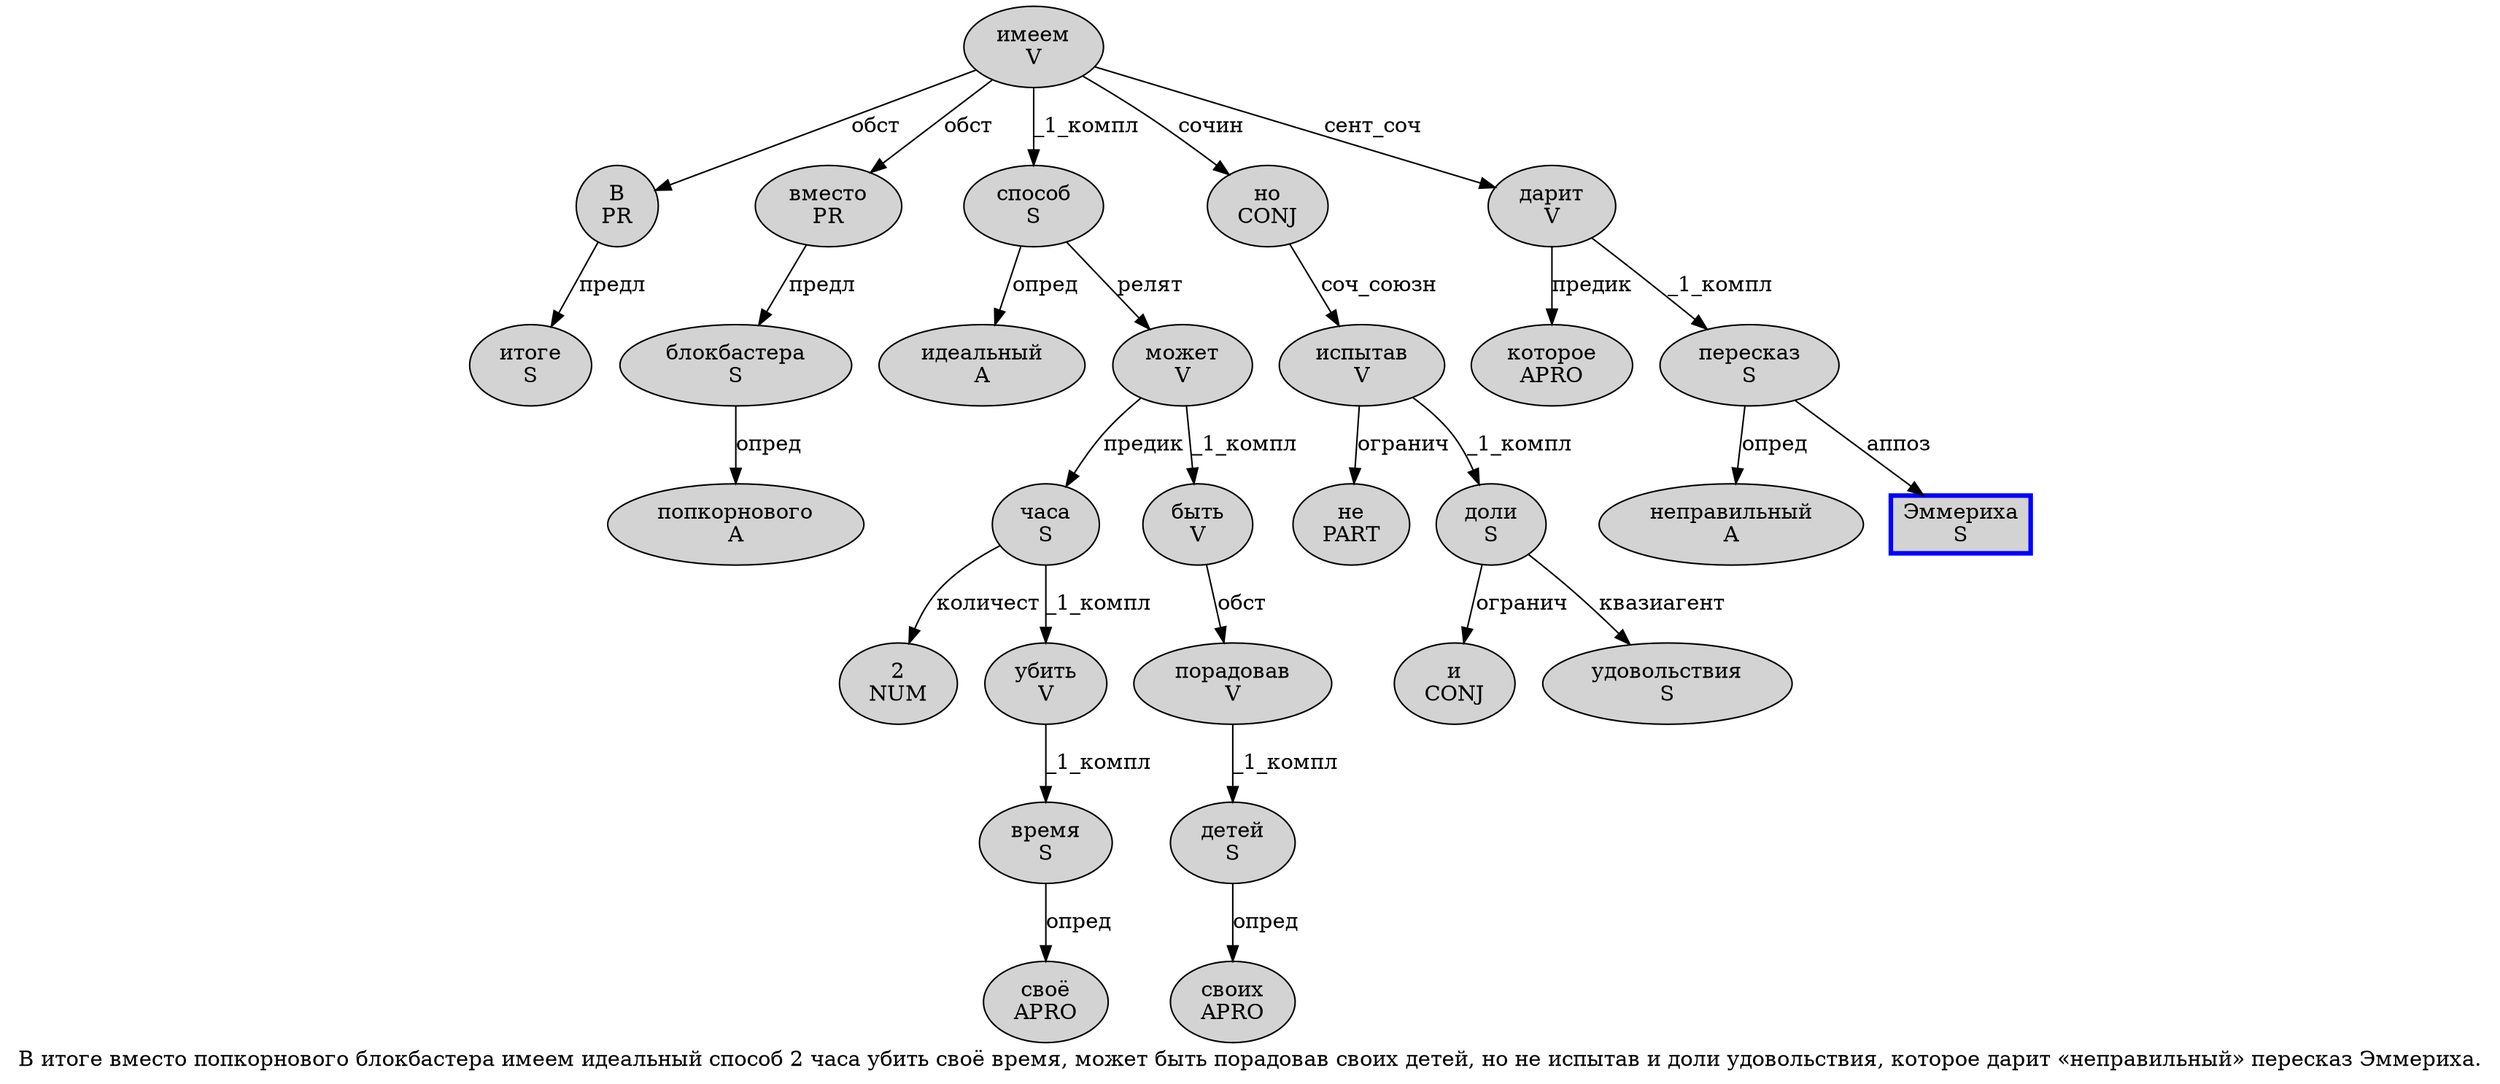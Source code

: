digraph SENTENCE_4598 {
	graph [label="В итоге вместо попкорнового блокбастера имеем идеальный способ 2 часа убить своё время, может быть порадовав своих детей, но не испытав и доли удовольствия, которое дарит «неправильный» пересказ Эммериха."]
	node [style=filled]
		0 [label="В
PR" color="" fillcolor=lightgray penwidth=1 shape=ellipse]
		1 [label="итоге
S" color="" fillcolor=lightgray penwidth=1 shape=ellipse]
		2 [label="вместо
PR" color="" fillcolor=lightgray penwidth=1 shape=ellipse]
		3 [label="попкорнового
A" color="" fillcolor=lightgray penwidth=1 shape=ellipse]
		4 [label="блокбастера
S" color="" fillcolor=lightgray penwidth=1 shape=ellipse]
		5 [label="имеем
V" color="" fillcolor=lightgray penwidth=1 shape=ellipse]
		6 [label="идеальный
A" color="" fillcolor=lightgray penwidth=1 shape=ellipse]
		7 [label="способ
S" color="" fillcolor=lightgray penwidth=1 shape=ellipse]
		8 [label="2
NUM" color="" fillcolor=lightgray penwidth=1 shape=ellipse]
		9 [label="часа
S" color="" fillcolor=lightgray penwidth=1 shape=ellipse]
		10 [label="убить
V" color="" fillcolor=lightgray penwidth=1 shape=ellipse]
		11 [label="своё
APRO" color="" fillcolor=lightgray penwidth=1 shape=ellipse]
		12 [label="время
S" color="" fillcolor=lightgray penwidth=1 shape=ellipse]
		14 [label="может
V" color="" fillcolor=lightgray penwidth=1 shape=ellipse]
		15 [label="быть
V" color="" fillcolor=lightgray penwidth=1 shape=ellipse]
		16 [label="порадовав
V" color="" fillcolor=lightgray penwidth=1 shape=ellipse]
		17 [label="своих
APRO" color="" fillcolor=lightgray penwidth=1 shape=ellipse]
		18 [label="детей
S" color="" fillcolor=lightgray penwidth=1 shape=ellipse]
		20 [label="но
CONJ" color="" fillcolor=lightgray penwidth=1 shape=ellipse]
		21 [label="не
PART" color="" fillcolor=lightgray penwidth=1 shape=ellipse]
		22 [label="испытав
V" color="" fillcolor=lightgray penwidth=1 shape=ellipse]
		23 [label="и
CONJ" color="" fillcolor=lightgray penwidth=1 shape=ellipse]
		24 [label="доли
S" color="" fillcolor=lightgray penwidth=1 shape=ellipse]
		25 [label="удовольствия
S" color="" fillcolor=lightgray penwidth=1 shape=ellipse]
		27 [label="которое
APRO" color="" fillcolor=lightgray penwidth=1 shape=ellipse]
		28 [label="дарит
V" color="" fillcolor=lightgray penwidth=1 shape=ellipse]
		30 [label="неправильный
A" color="" fillcolor=lightgray penwidth=1 shape=ellipse]
		32 [label="пересказ
S" color="" fillcolor=lightgray penwidth=1 shape=ellipse]
		33 [label="Эммериха
S" color=blue fillcolor=lightgray penwidth=3 shape=box]
			22 -> 21 [label="огранич"]
			22 -> 24 [label="_1_компл"]
			10 -> 12 [label="_1_компл"]
			28 -> 27 [label="предик"]
			28 -> 32 [label="_1_компл"]
			0 -> 1 [label="предл"]
			9 -> 8 [label="количест"]
			9 -> 10 [label="_1_компл"]
			2 -> 4 [label="предл"]
			20 -> 22 [label="соч_союзн"]
			14 -> 9 [label="предик"]
			14 -> 15 [label="_1_компл"]
			7 -> 6 [label="опред"]
			7 -> 14 [label="релят"]
			12 -> 11 [label="опред"]
			16 -> 18 [label="_1_компл"]
			24 -> 23 [label="огранич"]
			24 -> 25 [label="квазиагент"]
			18 -> 17 [label="опред"]
			4 -> 3 [label="опред"]
			5 -> 0 [label="обст"]
			5 -> 2 [label="обст"]
			5 -> 7 [label="_1_компл"]
			5 -> 20 [label="сочин"]
			5 -> 28 [label="сент_соч"]
			32 -> 30 [label="опред"]
			32 -> 33 [label="аппоз"]
			15 -> 16 [label="обст"]
}